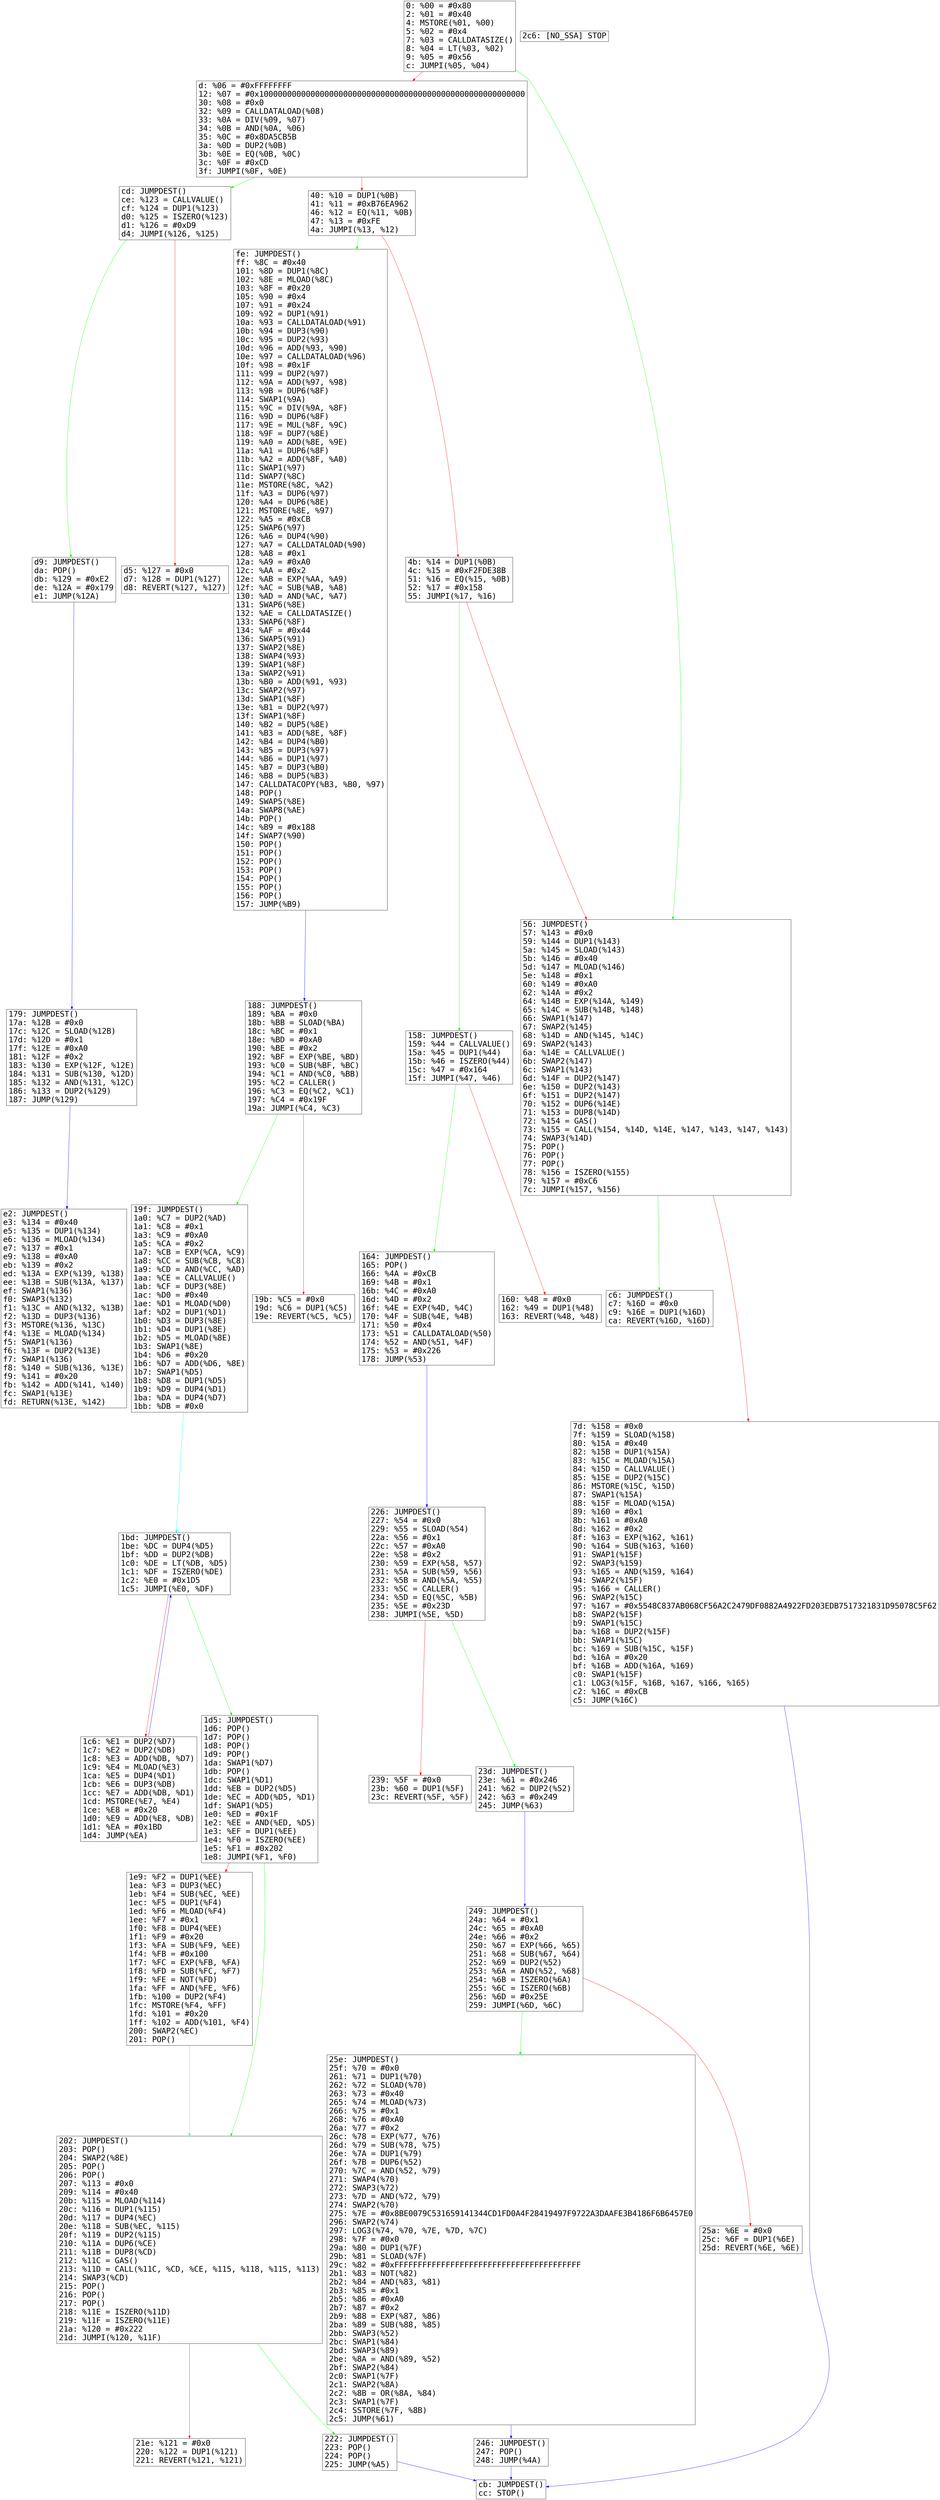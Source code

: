 digraph "graph.cfg.gv" {
	subgraph global {
		node [fontname=Courier fontsize=30.0 rank=same shape=box]
		block_0 [label="0: %00 = #0x80\l2: %01 = #0x40\l4: MSTORE(%01, %00)\l5: %02 = #0x4\l7: %03 = CALLDATASIZE()\l8: %04 = LT(%03, %02)\l9: %05 = #0x56\lc: JUMPI(%05, %04)\l"]
		block_d [label="d: %06 = #0xFFFFFFFF\l12: %07 = #0x100000000000000000000000000000000000000000000000000000000\l30: %08 = #0x0\l32: %09 = CALLDATALOAD(%08)\l33: %0A = DIV(%09, %07)\l34: %0B = AND(%0A, %06)\l35: %0C = #0x8DA5CB5B\l3a: %0D = DUP2(%0B)\l3b: %0E = EQ(%0B, %0C)\l3c: %0F = #0xCD\l3f: JUMPI(%0F, %0E)\l"]
		block_40 [label="40: %10 = DUP1(%0B)\l41: %11 = #0xB76EA962\l46: %12 = EQ(%11, %0B)\l47: %13 = #0xFE\l4a: JUMPI(%13, %12)\l"]
		block_4b [label="4b: %14 = DUP1(%0B)\l4c: %15 = #0xF2FDE38B\l51: %16 = EQ(%15, %0B)\l52: %17 = #0x158\l55: JUMPI(%17, %16)\l"]
		block_56 [label="56: JUMPDEST()\l57: %143 = #0x0\l59: %144 = DUP1(%143)\l5a: %145 = SLOAD(%143)\l5b: %146 = #0x40\l5d: %147 = MLOAD(%146)\l5e: %148 = #0x1\l60: %149 = #0xA0\l62: %14A = #0x2\l64: %14B = EXP(%14A, %149)\l65: %14C = SUB(%14B, %148)\l66: SWAP1(%147)\l67: SWAP2(%145)\l68: %14D = AND(%145, %14C)\l69: SWAP2(%143)\l6a: %14E = CALLVALUE()\l6b: SWAP2(%147)\l6c: SWAP1(%143)\l6d: %14F = DUP2(%147)\l6e: %150 = DUP2(%143)\l6f: %151 = DUP2(%147)\l70: %152 = DUP6(%14E)\l71: %153 = DUP8(%14D)\l72: %154 = GAS()\l73: %155 = CALL(%154, %14D, %14E, %147, %143, %147, %143)\l74: SWAP3(%14D)\l75: POP()\l76: POP()\l77: POP()\l78: %156 = ISZERO(%155)\l79: %157 = #0xC6\l7c: JUMPI(%157, %156)\l"]
		block_7d [label="7d: %158 = #0x0\l7f: %159 = SLOAD(%158)\l80: %15A = #0x40\l82: %15B = DUP1(%15A)\l83: %15C = MLOAD(%15A)\l84: %15D = CALLVALUE()\l85: %15E = DUP2(%15C)\l86: MSTORE(%15C, %15D)\l87: SWAP1(%15A)\l88: %15F = MLOAD(%15A)\l89: %160 = #0x1\l8b: %161 = #0xA0\l8d: %162 = #0x2\l8f: %163 = EXP(%162, %161)\l90: %164 = SUB(%163, %160)\l91: SWAP1(%15F)\l92: SWAP3(%159)\l93: %165 = AND(%159, %164)\l94: SWAP2(%15F)\l95: %166 = CALLER()\l96: SWAP2(%15C)\l97: %167 = #0x5548C837AB068CF56A2C2479DF0882A4922FD203EDB7517321831D95078C5F62\lb8: SWAP2(%15F)\lb9: SWAP1(%15C)\lba: %168 = DUP2(%15F)\lbb: SWAP1(%15C)\lbc: %169 = SUB(%15C, %15F)\lbd: %16A = #0x20\lbf: %16B = ADD(%16A, %169)\lc0: SWAP1(%15F)\lc1: LOG3(%15F, %16B, %167, %166, %165)\lc2: %16C = #0xCB\lc5: JUMP(%16C)\l"]
		block_c6 [label="c6: JUMPDEST()\lc7: %16D = #0x0\lc9: %16E = DUP1(%16D)\lca: REVERT(%16D, %16D)\l"]
		block_cb [label="cb: JUMPDEST()\lcc: STOP()\l"]
		block_cd [label="cd: JUMPDEST()\lce: %123 = CALLVALUE()\lcf: %124 = DUP1(%123)\ld0: %125 = ISZERO(%123)\ld1: %126 = #0xD9\ld4: JUMPI(%126, %125)\l"]
		block_d5 [label="d5: %127 = #0x0\ld7: %128 = DUP1(%127)\ld8: REVERT(%127, %127)\l"]
		block_d9 [label="d9: JUMPDEST()\lda: POP()\ldb: %129 = #0xE2\lde: %12A = #0x179\le1: JUMP(%12A)\l"]
		block_e2 [label="e2: JUMPDEST()\le3: %134 = #0x40\le5: %135 = DUP1(%134)\le6: %136 = MLOAD(%134)\le7: %137 = #0x1\le9: %138 = #0xA0\leb: %139 = #0x2\led: %13A = EXP(%139, %138)\lee: %13B = SUB(%13A, %137)\lef: SWAP1(%136)\lf0: SWAP3(%132)\lf1: %13C = AND(%132, %13B)\lf2: %13D = DUP3(%136)\lf3: MSTORE(%136, %13C)\lf4: %13E = MLOAD(%134)\lf5: SWAP1(%136)\lf6: %13F = DUP2(%13E)\lf7: SWAP1(%136)\lf8: %140 = SUB(%136, %13E)\lf9: %141 = #0x20\lfb: %142 = ADD(%141, %140)\lfc: SWAP1(%13E)\lfd: RETURN(%13E, %142)\l"]
		block_fe [label="fe: JUMPDEST()\lff: %8C = #0x40\l101: %8D = DUP1(%8C)\l102: %8E = MLOAD(%8C)\l103: %8F = #0x20\l105: %90 = #0x4\l107: %91 = #0x24\l109: %92 = DUP1(%91)\l10a: %93 = CALLDATALOAD(%91)\l10b: %94 = DUP3(%90)\l10c: %95 = DUP2(%93)\l10d: %96 = ADD(%93, %90)\l10e: %97 = CALLDATALOAD(%96)\l10f: %98 = #0x1F\l111: %99 = DUP2(%97)\l112: %9A = ADD(%97, %98)\l113: %9B = DUP6(%8F)\l114: SWAP1(%9A)\l115: %9C = DIV(%9A, %8F)\l116: %9D = DUP6(%8F)\l117: %9E = MUL(%8F, %9C)\l118: %9F = DUP7(%8E)\l119: %A0 = ADD(%8E, %9E)\l11a: %A1 = DUP6(%8F)\l11b: %A2 = ADD(%8F, %A0)\l11c: SWAP1(%97)\l11d: SWAP7(%8C)\l11e: MSTORE(%8C, %A2)\l11f: %A3 = DUP6(%97)\l120: %A4 = DUP6(%8E)\l121: MSTORE(%8E, %97)\l122: %A5 = #0xCB\l125: SWAP6(%97)\l126: %A6 = DUP4(%90)\l127: %A7 = CALLDATALOAD(%90)\l128: %A8 = #0x1\l12a: %A9 = #0xA0\l12c: %AA = #0x2\l12e: %AB = EXP(%AA, %A9)\l12f: %AC = SUB(%AB, %A8)\l130: %AD = AND(%AC, %A7)\l131: SWAP6(%8E)\l132: %AE = CALLDATASIZE()\l133: SWAP6(%8F)\l134: %AF = #0x44\l136: SWAP5(%91)\l137: SWAP2(%8E)\l138: SWAP4(%93)\l139: SWAP1(%8F)\l13a: SWAP2(%91)\l13b: %B0 = ADD(%91, %93)\l13c: SWAP2(%97)\l13d: SWAP1(%8F)\l13e: %B1 = DUP2(%97)\l13f: SWAP1(%8F)\l140: %B2 = DUP5(%8E)\l141: %B3 = ADD(%8E, %8F)\l142: %B4 = DUP4(%B0)\l143: %B5 = DUP3(%97)\l144: %B6 = DUP1(%97)\l145: %B7 = DUP3(%B0)\l146: %B8 = DUP5(%B3)\l147: CALLDATACOPY(%B3, %B0, %97)\l148: POP()\l149: SWAP5(%8E)\l14a: SWAP8(%AE)\l14b: POP()\l14c: %B9 = #0x188\l14f: SWAP7(%90)\l150: POP()\l151: POP()\l152: POP()\l153: POP()\l154: POP()\l155: POP()\l156: POP()\l157: JUMP(%B9)\l"]
		block_158 [label="158: JUMPDEST()\l159: %44 = CALLVALUE()\l15a: %45 = DUP1(%44)\l15b: %46 = ISZERO(%44)\l15c: %47 = #0x164\l15f: JUMPI(%47, %46)\l"]
		block_160 [label="160: %48 = #0x0\l162: %49 = DUP1(%48)\l163: REVERT(%48, %48)\l"]
		block_164 [label="164: JUMPDEST()\l165: POP()\l166: %4A = #0xCB\l169: %4B = #0x1\l16b: %4C = #0xA0\l16d: %4D = #0x2\l16f: %4E = EXP(%4D, %4C)\l170: %4F = SUB(%4E, %4B)\l171: %50 = #0x4\l173: %51 = CALLDATALOAD(%50)\l174: %52 = AND(%51, %4F)\l175: %53 = #0x226\l178: JUMP(%53)\l"]
		block_179 [label="179: JUMPDEST()\l17a: %12B = #0x0\l17c: %12C = SLOAD(%12B)\l17d: %12D = #0x1\l17f: %12E = #0xA0\l181: %12F = #0x2\l183: %130 = EXP(%12F, %12E)\l184: %131 = SUB(%130, %12D)\l185: %132 = AND(%131, %12C)\l186: %133 = DUP2(%129)\l187: JUMP(%129)\l"]
		block_188 [label="188: JUMPDEST()\l189: %BA = #0x0\l18b: %BB = SLOAD(%BA)\l18c: %BC = #0x1\l18e: %BD = #0xA0\l190: %BE = #0x2\l192: %BF = EXP(%BE, %BD)\l193: %C0 = SUB(%BF, %BC)\l194: %C1 = AND(%C0, %BB)\l195: %C2 = CALLER()\l196: %C3 = EQ(%C2, %C1)\l197: %C4 = #0x19F\l19a: JUMPI(%C4, %C3)\l"]
		block_19b [label="19b: %C5 = #0x0\l19d: %C6 = DUP1(%C5)\l19e: REVERT(%C5, %C5)\l"]
		block_19f [label="19f: JUMPDEST()\l1a0: %C7 = DUP2(%AD)\l1a1: %C8 = #0x1\l1a3: %C9 = #0xA0\l1a5: %CA = #0x2\l1a7: %CB = EXP(%CA, %C9)\l1a8: %CC = SUB(%CB, %C8)\l1a9: %CD = AND(%CC, %AD)\l1aa: %CE = CALLVALUE()\l1ab: %CF = DUP3(%8E)\l1ac: %D0 = #0x40\l1ae: %D1 = MLOAD(%D0)\l1af: %D2 = DUP1(%D1)\l1b0: %D3 = DUP3(%8E)\l1b1: %D4 = DUP1(%8E)\l1b2: %D5 = MLOAD(%8E)\l1b3: SWAP1(%8E)\l1b4: %D6 = #0x20\l1b6: %D7 = ADD(%D6, %8E)\l1b7: SWAP1(%D5)\l1b8: %D8 = DUP1(%D5)\l1b9: %D9 = DUP4(%D1)\l1ba: %DA = DUP4(%D7)\l1bb: %DB = #0x0\l"]
		block_1bd [label="1bd: JUMPDEST()\l1be: %DC = DUP4(%D5)\l1bf: %DD = DUP2(%DB)\l1c0: %DE = LT(%DB, %D5)\l1c1: %DF = ISZERO(%DE)\l1c2: %E0 = #0x1D5\l1c5: JUMPI(%E0, %DF)\l"]
		block_1c6 [label="1c6: %E1 = DUP2(%D7)\l1c7: %E2 = DUP2(%DB)\l1c8: %E3 = ADD(%DB, %D7)\l1c9: %E4 = MLOAD(%E3)\l1ca: %E5 = DUP4(%D1)\l1cb: %E6 = DUP3(%DB)\l1cc: %E7 = ADD(%DB, %D1)\l1cd: MSTORE(%E7, %E4)\l1ce: %E8 = #0x20\l1d0: %E9 = ADD(%E8, %DB)\l1d1: %EA = #0x1BD\l1d4: JUMP(%EA)\l"]
		block_1d5 [label="1d5: JUMPDEST()\l1d6: POP()\l1d7: POP()\l1d8: POP()\l1d9: POP()\l1da: SWAP1(%D7)\l1db: POP()\l1dc: SWAP1(%D1)\l1dd: %EB = DUP2(%D5)\l1de: %EC = ADD(%D5, %D1)\l1df: SWAP1(%D5)\l1e0: %ED = #0x1F\l1e2: %EE = AND(%ED, %D5)\l1e3: %EF = DUP1(%EE)\l1e4: %F0 = ISZERO(%EE)\l1e5: %F1 = #0x202\l1e8: JUMPI(%F1, %F0)\l"]
		block_1e9 [label="1e9: %F2 = DUP1(%EE)\l1ea: %F3 = DUP3(%EC)\l1eb: %F4 = SUB(%EC, %EE)\l1ec: %F5 = DUP1(%F4)\l1ed: %F6 = MLOAD(%F4)\l1ee: %F7 = #0x1\l1f0: %F8 = DUP4(%EE)\l1f1: %F9 = #0x20\l1f3: %FA = SUB(%F9, %EE)\l1f4: %FB = #0x100\l1f7: %FC = EXP(%FB, %FA)\l1f8: %FD = SUB(%FC, %F7)\l1f9: %FE = NOT(%FD)\l1fa: %FF = AND(%FE, %F6)\l1fb: %100 = DUP2(%F4)\l1fc: MSTORE(%F4, %FF)\l1fd: %101 = #0x20\l1ff: %102 = ADD(%101, %F4)\l200: SWAP2(%EC)\l201: POP()\l"]
		block_202 [label="202: JUMPDEST()\l203: POP()\l204: SWAP2(%8E)\l205: POP()\l206: POP()\l207: %113 = #0x0\l209: %114 = #0x40\l20b: %115 = MLOAD(%114)\l20c: %116 = DUP1(%115)\l20d: %117 = DUP4(%EC)\l20e: %118 = SUB(%EC, %115)\l20f: %119 = DUP2(%115)\l210: %11A = DUP6(%CE)\l211: %11B = DUP8(%CD)\l212: %11C = GAS()\l213: %11D = CALL(%11C, %CD, %CE, %115, %118, %115, %113)\l214: SWAP3(%CD)\l215: POP()\l216: POP()\l217: POP()\l218: %11E = ISZERO(%11D)\l219: %11F = ISZERO(%11E)\l21a: %120 = #0x222\l21d: JUMPI(%120, %11F)\l"]
		block_21e [label="21e: %121 = #0x0\l220: %122 = DUP1(%121)\l221: REVERT(%121, %121)\l"]
		block_222 [label="222: JUMPDEST()\l223: POP()\l224: POP()\l225: JUMP(%A5)\l"]
		block_226 [label="226: JUMPDEST()\l227: %54 = #0x0\l229: %55 = SLOAD(%54)\l22a: %56 = #0x1\l22c: %57 = #0xA0\l22e: %58 = #0x2\l230: %59 = EXP(%58, %57)\l231: %5A = SUB(%59, %56)\l232: %5B = AND(%5A, %55)\l233: %5C = CALLER()\l234: %5D = EQ(%5C, %5B)\l235: %5E = #0x23D\l238: JUMPI(%5E, %5D)\l"]
		block_239 [label="239: %5F = #0x0\l23b: %60 = DUP1(%5F)\l23c: REVERT(%5F, %5F)\l"]
		block_23d [label="23d: JUMPDEST()\l23e: %61 = #0x246\l241: %62 = DUP2(%52)\l242: %63 = #0x249\l245: JUMP(%63)\l"]
		block_246 [label="246: JUMPDEST()\l247: POP()\l248: JUMP(%4A)\l"]
		block_249 [label="249: JUMPDEST()\l24a: %64 = #0x1\l24c: %65 = #0xA0\l24e: %66 = #0x2\l250: %67 = EXP(%66, %65)\l251: %68 = SUB(%67, %64)\l252: %69 = DUP2(%52)\l253: %6A = AND(%52, %68)\l254: %6B = ISZERO(%6A)\l255: %6C = ISZERO(%6B)\l256: %6D = #0x25E\l259: JUMPI(%6D, %6C)\l"]
		block_25a [label="25a: %6E = #0x0\l25c: %6F = DUP1(%6E)\l25d: REVERT(%6E, %6E)\l"]
		block_25e [label="25e: JUMPDEST()\l25f: %70 = #0x0\l261: %71 = DUP1(%70)\l262: %72 = SLOAD(%70)\l263: %73 = #0x40\l265: %74 = MLOAD(%73)\l266: %75 = #0x1\l268: %76 = #0xA0\l26a: %77 = #0x2\l26c: %78 = EXP(%77, %76)\l26d: %79 = SUB(%78, %75)\l26e: %7A = DUP1(%79)\l26f: %7B = DUP6(%52)\l270: %7C = AND(%52, %79)\l271: SWAP4(%70)\l272: SWAP3(%72)\l273: %7D = AND(%72, %79)\l274: SWAP2(%70)\l275: %7E = #0x8BE0079C531659141344CD1FD0A4F28419497F9722A3DAAFE3B4186F6B6457E0\l296: SWAP2(%74)\l297: LOG3(%74, %70, %7E, %7D, %7C)\l298: %7F = #0x0\l29a: %80 = DUP1(%7F)\l29b: %81 = SLOAD(%7F)\l29c: %82 = #0xFFFFFFFFFFFFFFFFFFFFFFFFFFFFFFFFFFFFFFFF\l2b1: %83 = NOT(%82)\l2b2: %84 = AND(%83, %81)\l2b3: %85 = #0x1\l2b5: %86 = #0xA0\l2b7: %87 = #0x2\l2b9: %88 = EXP(%87, %86)\l2ba: %89 = SUB(%88, %85)\l2bb: SWAP3(%52)\l2bc: SWAP1(%84)\l2bd: SWAP3(%89)\l2be: %8A = AND(%89, %52)\l2bf: SWAP2(%84)\l2c0: SWAP1(%7F)\l2c1: SWAP2(%8A)\l2c2: %8B = OR(%8A, %84)\l2c3: SWAP1(%7F)\l2c4: SSTORE(%7F, %8B)\l2c5: JUMP(%61)\l"]
		block_2c6 [label="2c6: [NO_SSA] STOP\l"]
	}
	block_1e9 -> block_202 [color=cyan]
	block_0 -> block_d [color=red]
	block_7d -> block_cb [color=blue]
	block_1bd -> block_1d5 [color=green]
	block_cd -> block_d9 [color=green]
	block_249 -> block_25a [color=red]
	block_d -> block_cd [color=green]
	block_202 -> block_222 [color=green]
	block_188 -> block_19b [color=red]
	block_40 -> block_fe [color=green]
	block_202 -> block_21e [color=red]
	block_cd -> block_d5 [color=red]
	block_1d5 -> block_1e9 [color=red]
	block_222 -> block_cb [color=blue]
	block_158 -> block_164 [color=green]
	block_226 -> block_239 [color=red]
	block_40 -> block_4b [color=red]
	block_1c6 -> block_1bd [color=blue]
	block_226 -> block_23d [color=green]
	block_1bd -> block_1c6 [color=red]
	block_1d5 -> block_202 [color=green]
	block_d9 -> block_179 [color=blue]
	block_56 -> block_7d [color=red]
	block_25e -> block_246 [color=blue]
	block_23d -> block_249 [color=blue]
	block_246 -> block_cb [color=blue]
	block_158 -> block_160 [color=red]
	block_fe -> block_188 [color=blue]
	block_56 -> block_c6 [color=green]
	block_d -> block_40 [color=red]
	block_179 -> block_e2 [color=blue]
	block_4b -> block_56 [color=red]
	block_249 -> block_25e [color=green]
	block_19f -> block_1bd [color=cyan]
	block_164 -> block_226 [color=blue]
	block_188 -> block_19f [color=green]
	block_4b -> block_158 [color=green]
	block_0 -> block_56 [color=green]
}
